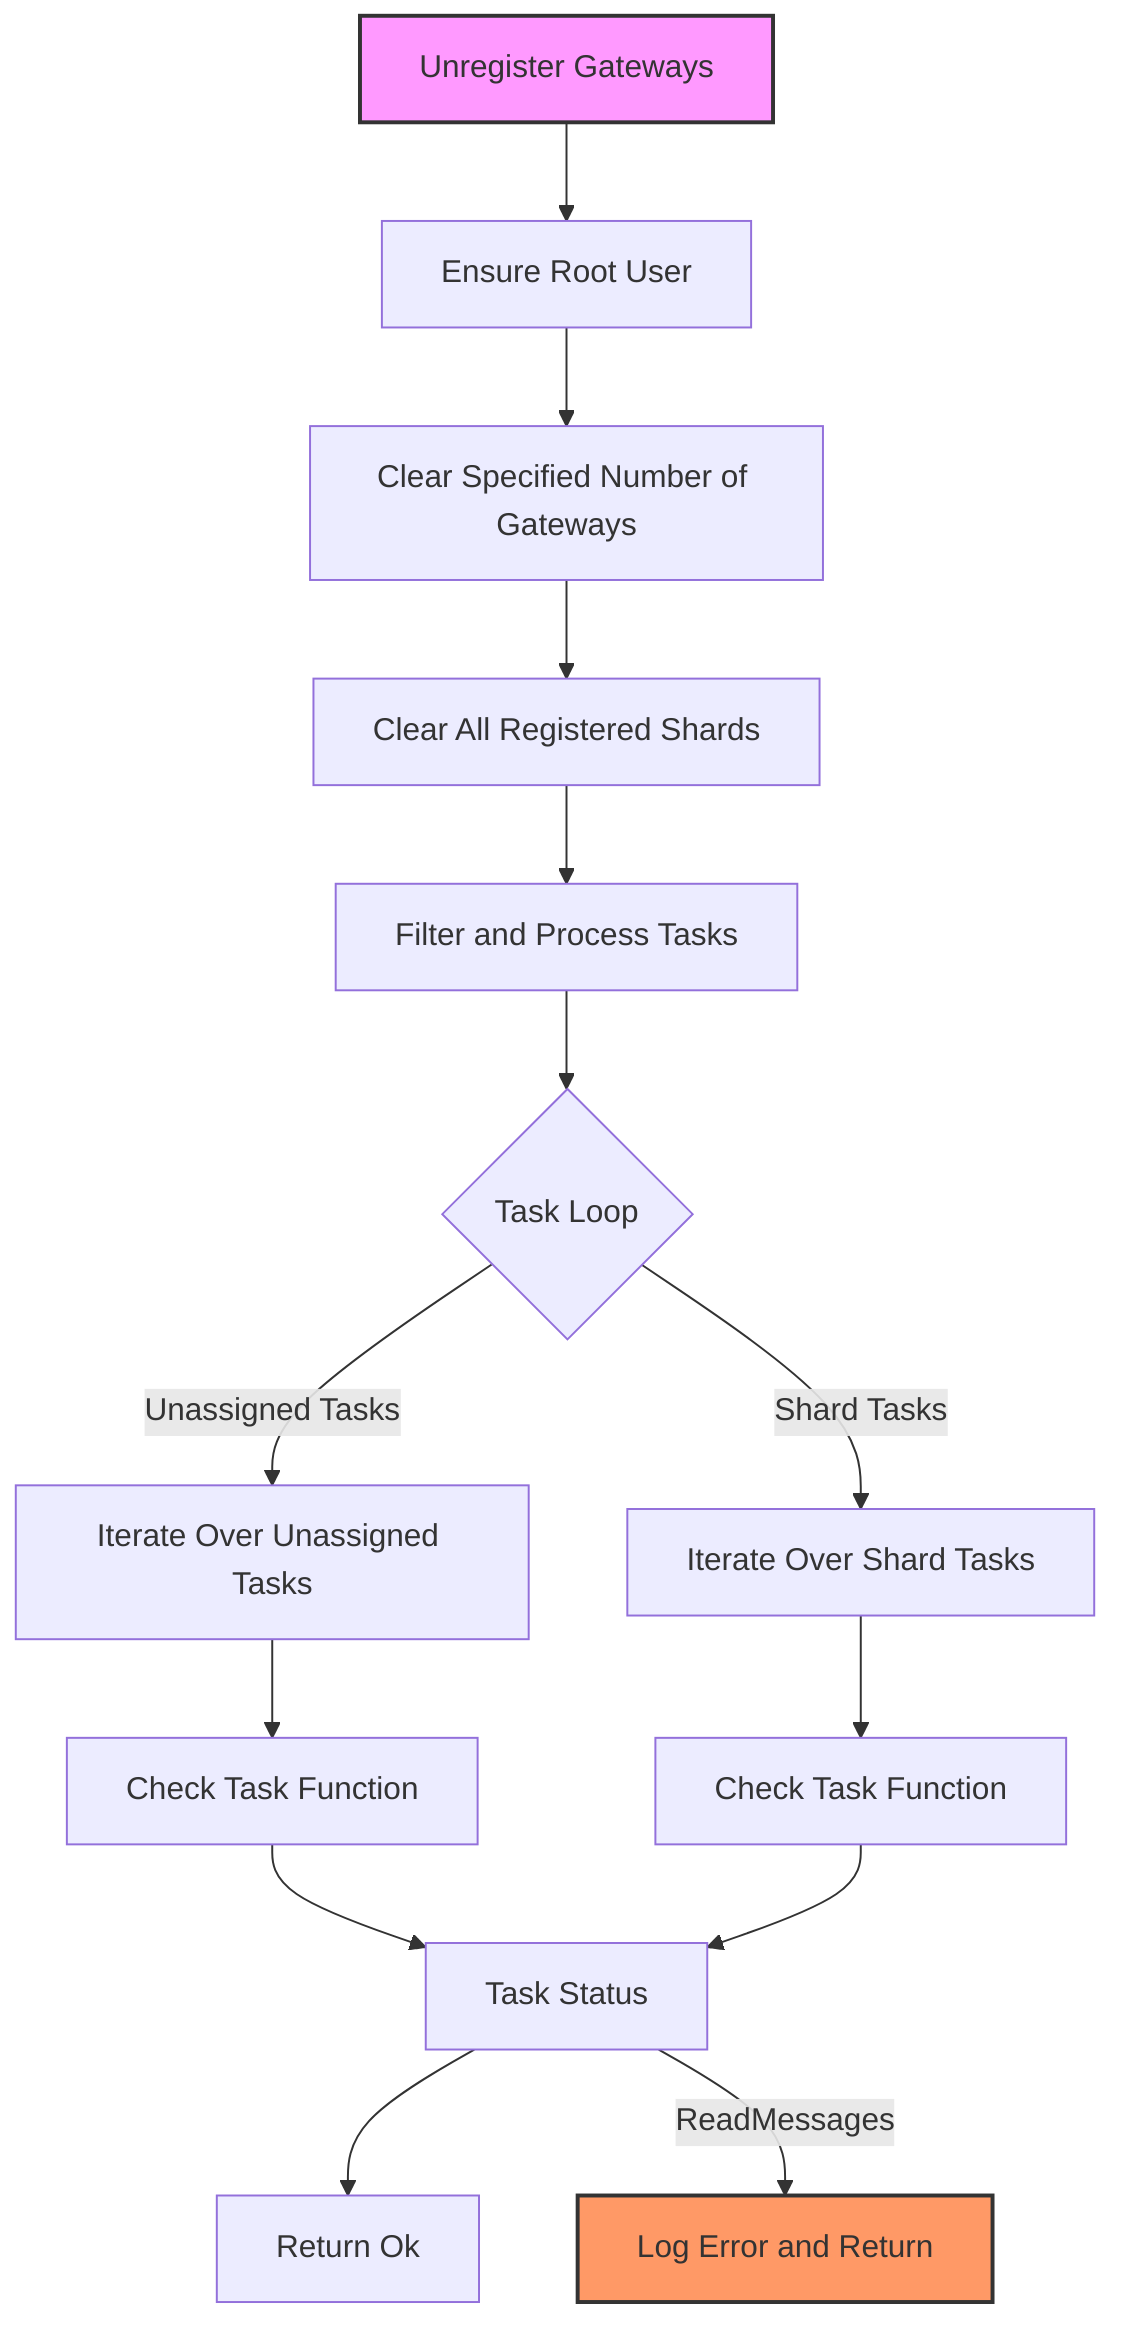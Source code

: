 graph TB;
    U[Unregister Gateways] --> U2[Ensure Root User];
    U2 --> U3[Clear Specified Number of Gateways];
    U3 --> U4[Clear All Registered Shards];
    U4 --> U5[Filter and Process Tasks];
    
    U5 --> U6{Task Loop};
    U6 -->|Unassigned Tasks| U7[Iterate Over Unassigned Tasks];
    U7 --> U8[Check Task Function];
    U8 --> U9[Task Status];
    
    U6 -->|Shard Tasks| U10[Iterate Over Shard Tasks];
    U10 --> U11[Check Task Function];
    U11 --> U9;
    
    U9 --> U13[Return Ok];
    U9 -->|ReadMessages| U14[Log Error and Return];

    %% Styles
    style U fill:#f9f,stroke:#333,stroke-width:2px;
    style U14 fill:#f96,stroke:#333,stroke-width:2px;